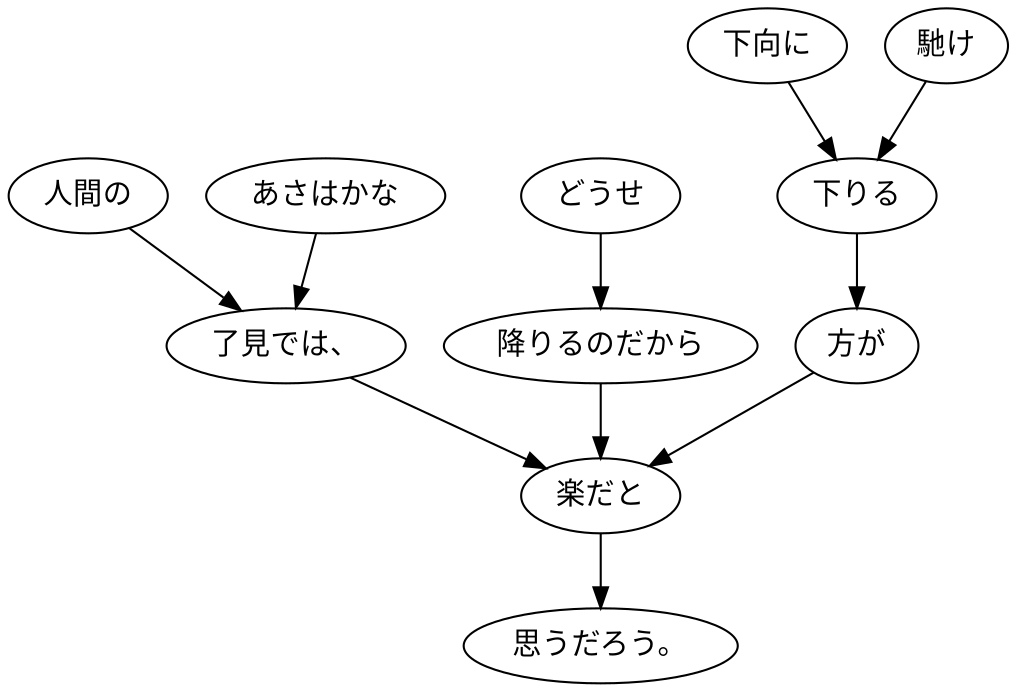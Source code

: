digraph graph4088 {
	node0 [label="人間の"];
	node1 [label="あさはかな"];
	node2 [label="了見では、"];
	node3 [label="どうせ"];
	node4 [label="降りるのだから"];
	node5 [label="下向に"];
	node6 [label="馳け"];
	node7 [label="下りる"];
	node8 [label="方が"];
	node9 [label="楽だと"];
	node10 [label="思うだろう。"];
	node0 -> node2;
	node1 -> node2;
	node2 -> node9;
	node3 -> node4;
	node4 -> node9;
	node5 -> node7;
	node6 -> node7;
	node7 -> node8;
	node8 -> node9;
	node9 -> node10;
}
